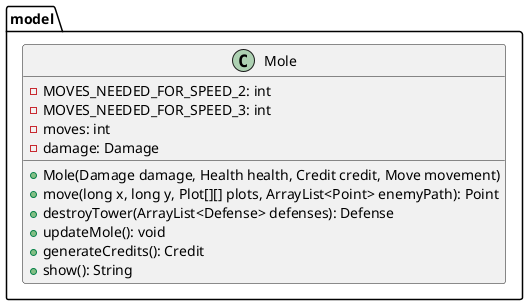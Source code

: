 @startuml
package model {
    class Mole {
        - MOVES_NEEDED_FOR_SPEED_2: int
        - MOVES_NEEDED_FOR_SPEED_3: int
        - moves: int
        - damage: Damage

        + Mole(Damage damage, Health health, Credit credit, Move movement)
        + move(long x, long y, Plot[][] plots, ArrayList<Point> enemyPath): Point
        + destroyTower(ArrayList<Defense> defenses): Defense
        + updateMole(): void
        + generateCredits(): Credit
        + show(): String
    }
}
@enduml
